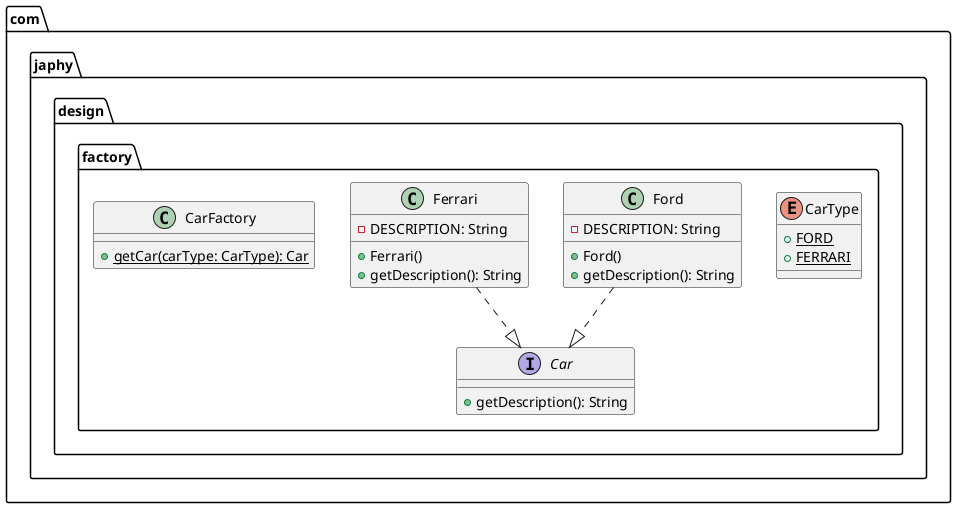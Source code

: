 @startuml

package com.japhy.design.factory {
    enum CarType {
        + FORD {static}
        + FERRARI {static}
    }

    class Ford {
        - DESCRIPTION: String
        + Ford()
        + getDescription(): String
    }

    class Ferrari {
        - DESCRIPTION: String
        + Ferrari()
        + getDescription(): String
    }

    class CarFactory {
        + getCar(carType: CarType): Car {static}
    }

    interface Car {
        + getDescription(): String
    }

    Ford ..|> Car
    Ferrari ..|> Car

}


@enduml